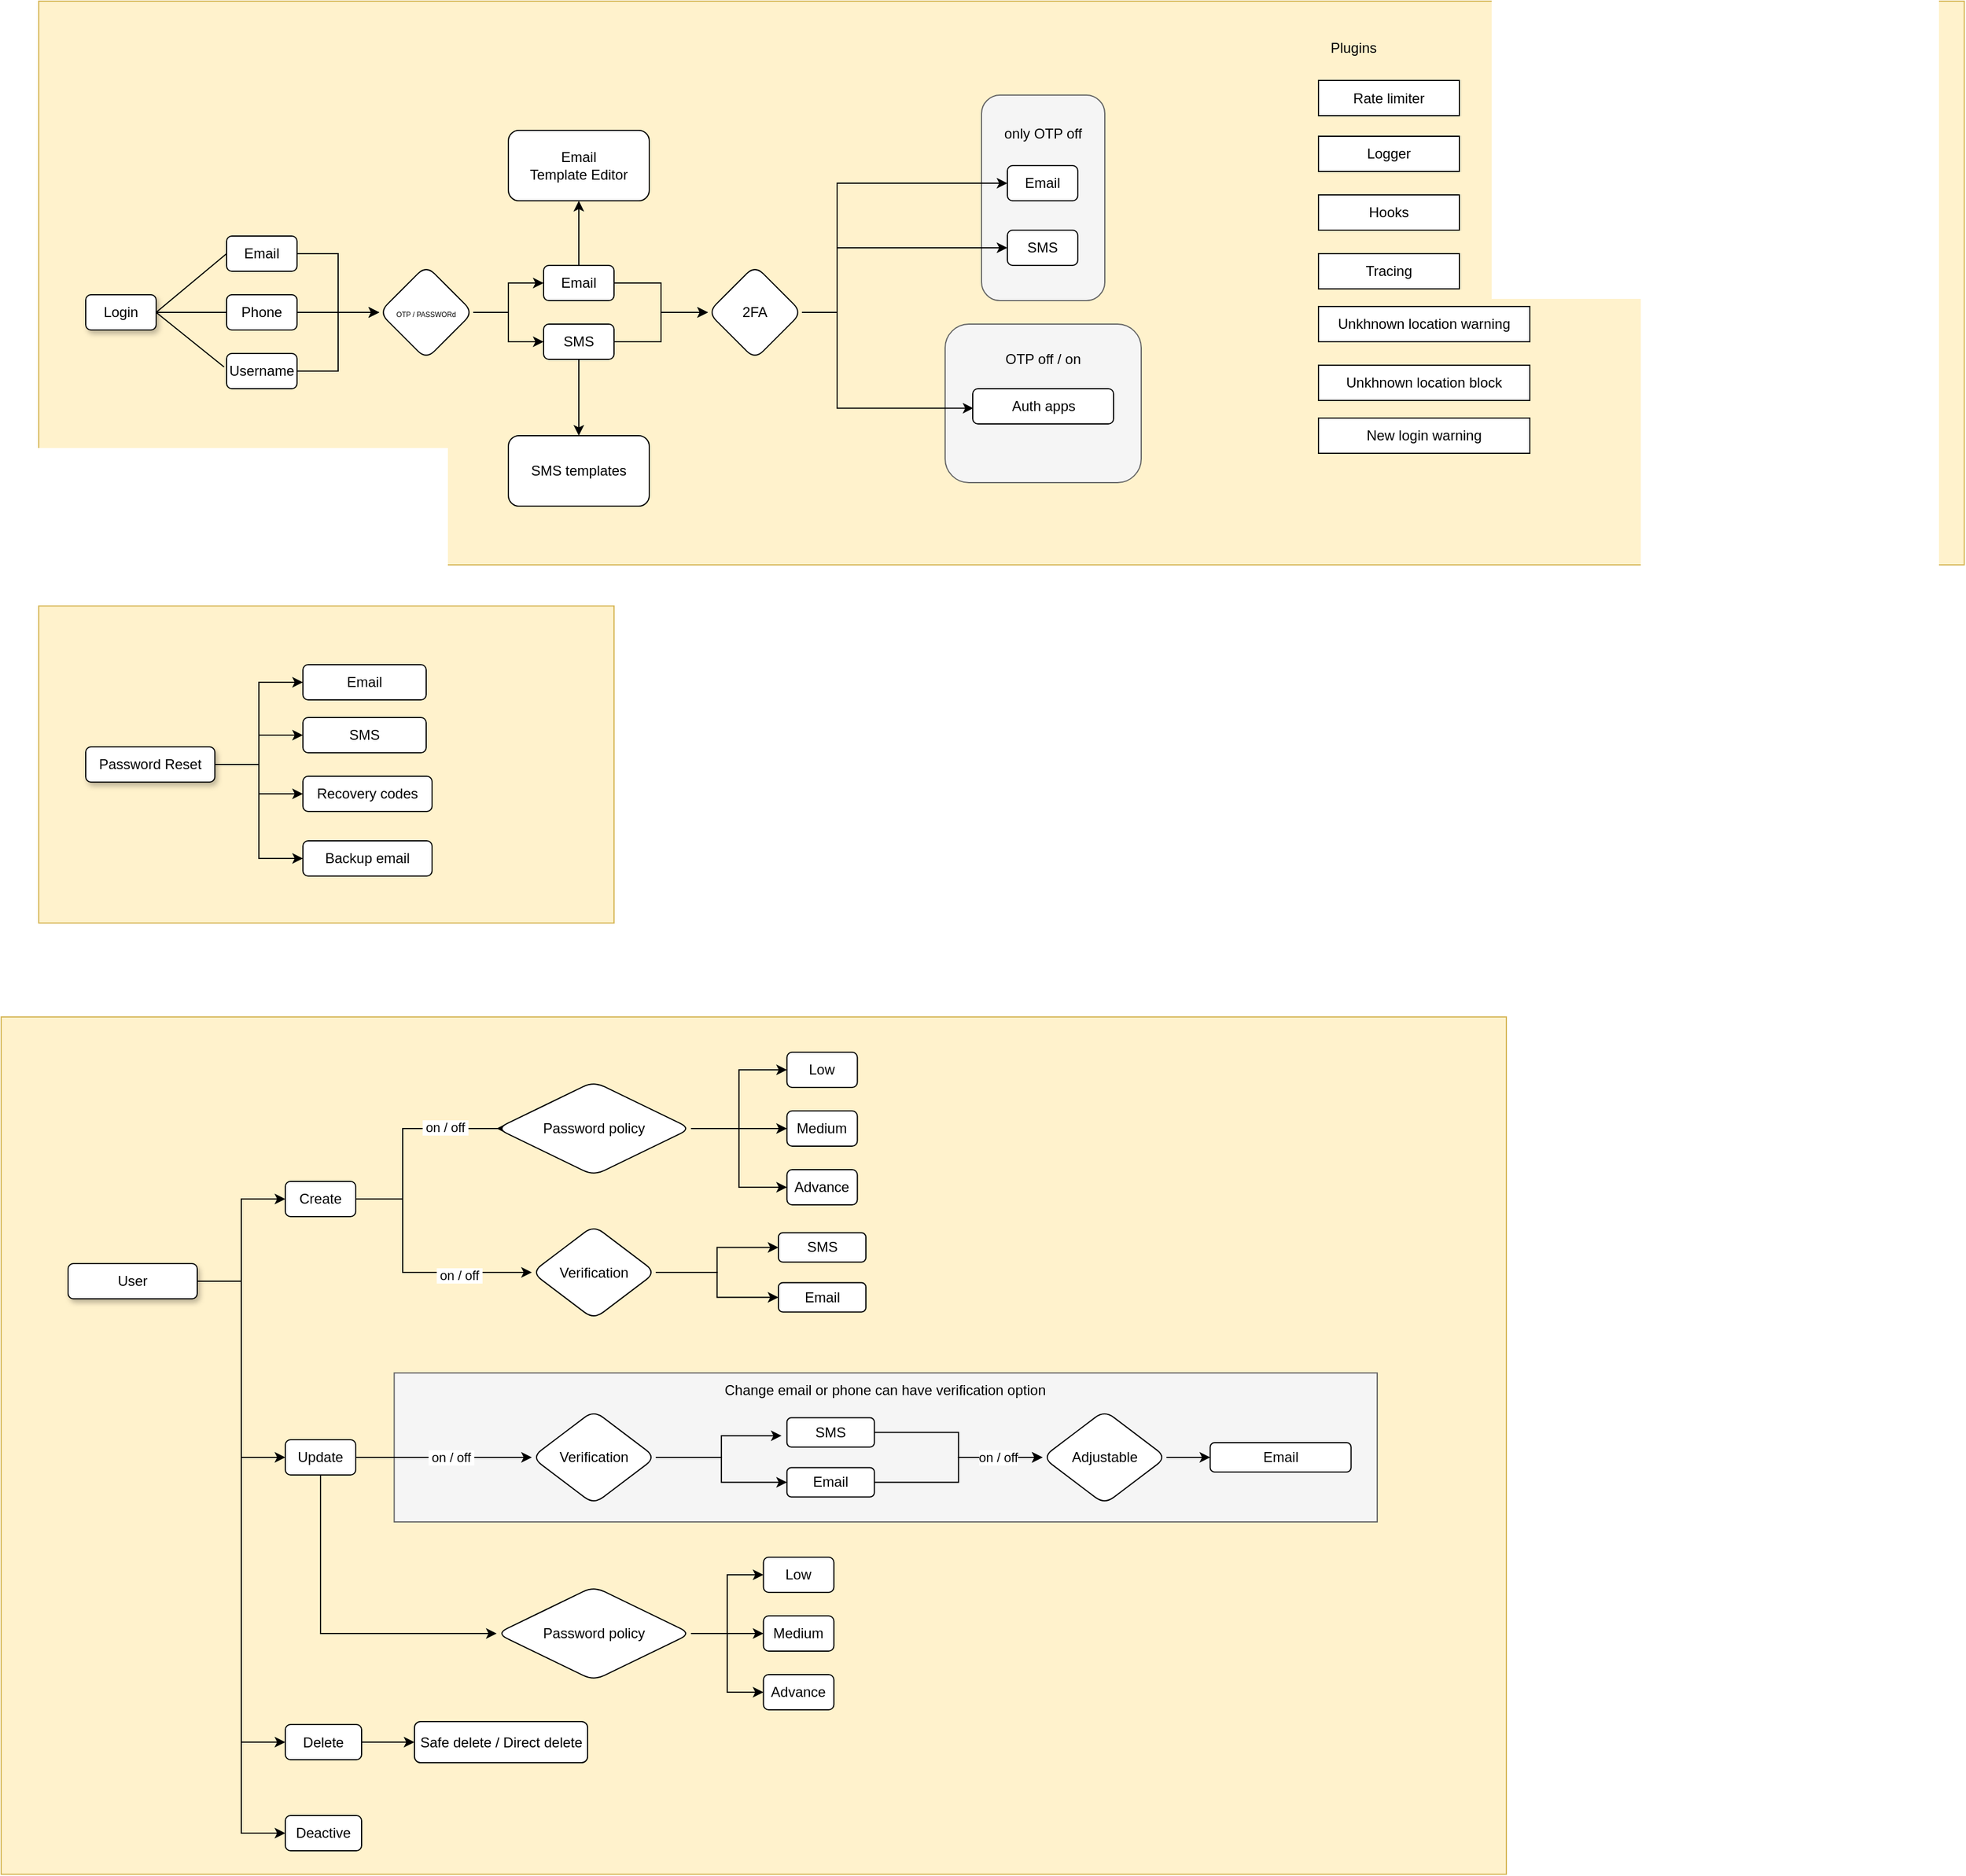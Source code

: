 <mxfile version="17.4.6" type="device"><diagram id="FmZugpsF4t_lLSA8wcWB" name="Page-1"><mxGraphModel dx="3281" dy="827" grid="1" gridSize="10" guides="1" tooltips="1" connect="1" arrows="1" fold="1" page="1" pageScale="1" pageWidth="850" pageHeight="1100" math="0" shadow="0"><root><mxCell id="0"/><mxCell id="1" parent="0"/><mxCell id="t__5ZznyqVzDXfyYK_Nt-24" value="t" style="rounded=0;whiteSpace=wrap;html=1;fillColor=#fff2cc;strokeColor=#d6b656;" parent="1" vertex="1"><mxGeometry x="-430" y="5" width="1640" height="480" as="geometry"/></mxCell><mxCell id="t__5ZznyqVzDXfyYK_Nt-25" value="Login" style="text;html=1;strokeColor=default;fillColor=default;align=center;verticalAlign=middle;whiteSpace=wrap;rounded=1;sketch=0;shadow=1;gradientColor=none;" parent="1" vertex="1"><mxGeometry x="-390" y="255" width="60" height="30" as="geometry"/></mxCell><mxCell id="t__5ZznyqVzDXfyYK_Nt-60" style="edgeStyle=orthogonalEdgeStyle;rounded=0;orthogonalLoop=1;jettySize=auto;html=1;entryX=0;entryY=0.5;entryDx=0;entryDy=0;fontSize=12;" parent="1" source="t__5ZznyqVzDXfyYK_Nt-26" target="t__5ZznyqVzDXfyYK_Nt-34" edge="1"><mxGeometry relative="1" as="geometry"/></mxCell><mxCell id="t__5ZznyqVzDXfyYK_Nt-26" value="Email" style="text;html=1;strokeColor=default;fillColor=default;align=center;verticalAlign=middle;whiteSpace=wrap;rounded=1;" parent="1" vertex="1"><mxGeometry x="-270" y="205" width="60" height="30" as="geometry"/></mxCell><mxCell id="t__5ZznyqVzDXfyYK_Nt-62" style="edgeStyle=orthogonalEdgeStyle;rounded=0;orthogonalLoop=1;jettySize=auto;html=1;fontSize=12;" parent="1" source="t__5ZznyqVzDXfyYK_Nt-27" edge="1"><mxGeometry relative="1" as="geometry"><mxPoint x="-140" y="270" as="targetPoint"/></mxGeometry></mxCell><mxCell id="t__5ZznyqVzDXfyYK_Nt-27" value="Phone" style="text;html=1;strokeColor=default;fillColor=default;align=center;verticalAlign=middle;whiteSpace=wrap;rounded=1;" parent="1" vertex="1"><mxGeometry x="-270" y="255" width="60" height="30" as="geometry"/></mxCell><mxCell id="t__5ZznyqVzDXfyYK_Nt-63" style="edgeStyle=orthogonalEdgeStyle;rounded=0;orthogonalLoop=1;jettySize=auto;html=1;fontSize=12;" parent="1" source="t__5ZznyqVzDXfyYK_Nt-28" target="t__5ZznyqVzDXfyYK_Nt-34" edge="1"><mxGeometry relative="1" as="geometry"/></mxCell><mxCell id="t__5ZznyqVzDXfyYK_Nt-28" value="Username" style="text;html=1;strokeColor=default;fillColor=default;align=center;verticalAlign=middle;whiteSpace=wrap;rounded=1;" parent="1" vertex="1"><mxGeometry x="-270" y="305" width="60" height="30" as="geometry"/></mxCell><mxCell id="t__5ZznyqVzDXfyYK_Nt-30" value="" style="endArrow=none;html=1;rounded=0;entryX=0;entryY=0.5;entryDx=0;entryDy=0;exitX=1;exitY=0.5;exitDx=0;exitDy=0;" parent="1" source="t__5ZznyqVzDXfyYK_Nt-25" target="t__5ZznyqVzDXfyYK_Nt-26" edge="1"><mxGeometry width="50" height="50" relative="1" as="geometry"><mxPoint x="-80" y="305" as="sourcePoint"/><mxPoint x="-30" y="255" as="targetPoint"/></mxGeometry></mxCell><mxCell id="t__5ZznyqVzDXfyYK_Nt-31" value="" style="endArrow=none;html=1;rounded=0;exitX=1;exitY=0.5;exitDx=0;exitDy=0;entryX=0;entryY=0.5;entryDx=0;entryDy=0;" parent="1" source="t__5ZznyqVzDXfyYK_Nt-25" target="t__5ZznyqVzDXfyYK_Nt-27" edge="1"><mxGeometry width="50" height="50" relative="1" as="geometry"><mxPoint x="-80" y="305" as="sourcePoint"/><mxPoint x="-30" y="255" as="targetPoint"/></mxGeometry></mxCell><mxCell id="t__5ZznyqVzDXfyYK_Nt-32" value="" style="endArrow=none;html=1;rounded=0;exitX=1;exitY=0.5;exitDx=0;exitDy=0;entryX=-0.036;entryY=0.382;entryDx=0;entryDy=0;entryPerimeter=0;" parent="1" source="t__5ZznyqVzDXfyYK_Nt-25" target="t__5ZznyqVzDXfyYK_Nt-28" edge="1"><mxGeometry width="50" height="50" relative="1" as="geometry"><mxPoint x="-80" y="305" as="sourcePoint"/><mxPoint x="-30" y="255" as="targetPoint"/></mxGeometry></mxCell><mxCell id="t__5ZznyqVzDXfyYK_Nt-57" style="edgeStyle=orthogonalEdgeStyle;rounded=0;orthogonalLoop=1;jettySize=auto;html=1;entryX=0;entryY=0.5;entryDx=0;entryDy=0;fontSize=12;" parent="1" source="t__5ZznyqVzDXfyYK_Nt-34" target="t__5ZznyqVzDXfyYK_Nt-45" edge="1"><mxGeometry relative="1" as="geometry"/></mxCell><mxCell id="t__5ZznyqVzDXfyYK_Nt-59" style="edgeStyle=orthogonalEdgeStyle;rounded=0;orthogonalLoop=1;jettySize=auto;html=1;entryX=0;entryY=0.5;entryDx=0;entryDy=0;fontSize=12;" parent="1" source="t__5ZznyqVzDXfyYK_Nt-34" target="t__5ZznyqVzDXfyYK_Nt-44" edge="1"><mxGeometry relative="1" as="geometry"/></mxCell><mxCell id="t__5ZznyqVzDXfyYK_Nt-34" value="&lt;font style=&quot;font-size: 6px&quot;&gt;OTP / PASSWORd&lt;/font&gt;" style="rhombus;whiteSpace=wrap;html=1;rounded=1;" parent="1" vertex="1"><mxGeometry x="-140" y="230" width="80" height="80" as="geometry"/></mxCell><mxCell id="t__5ZznyqVzDXfyYK_Nt-51" value="" style="edgeStyle=orthogonalEdgeStyle;rounded=0;orthogonalLoop=1;jettySize=auto;html=1;fontSize=12;" parent="1" source="t__5ZznyqVzDXfyYK_Nt-44" target="t__5ZznyqVzDXfyYK_Nt-50" edge="1"><mxGeometry relative="1" as="geometry"/></mxCell><mxCell id="t__5ZznyqVzDXfyYK_Nt-56" style="edgeStyle=orthogonalEdgeStyle;rounded=0;orthogonalLoop=1;jettySize=auto;html=1;entryX=0;entryY=0.5;entryDx=0;entryDy=0;fontSize=12;" parent="1" source="t__5ZznyqVzDXfyYK_Nt-44" target="t__5ZznyqVzDXfyYK_Nt-53" edge="1"><mxGeometry relative="1" as="geometry"/></mxCell><mxCell id="t__5ZznyqVzDXfyYK_Nt-44" value="SMS" style="text;html=1;strokeColor=default;fillColor=default;align=center;verticalAlign=middle;whiteSpace=wrap;rounded=1;fontSize=12;" parent="1" vertex="1"><mxGeometry y="280" width="60" height="30" as="geometry"/></mxCell><mxCell id="t__5ZznyqVzDXfyYK_Nt-49" style="edgeStyle=orthogonalEdgeStyle;rounded=0;orthogonalLoop=1;jettySize=auto;html=1;entryX=0.5;entryY=1;entryDx=0;entryDy=0;fontSize=12;" parent="1" source="t__5ZznyqVzDXfyYK_Nt-45" target="t__5ZznyqVzDXfyYK_Nt-47" edge="1"><mxGeometry relative="1" as="geometry"/></mxCell><mxCell id="t__5ZznyqVzDXfyYK_Nt-54" style="edgeStyle=orthogonalEdgeStyle;rounded=0;orthogonalLoop=1;jettySize=auto;html=1;fontSize=12;" parent="1" source="t__5ZznyqVzDXfyYK_Nt-45" target="t__5ZznyqVzDXfyYK_Nt-53" edge="1"><mxGeometry relative="1" as="geometry"/></mxCell><mxCell id="t__5ZznyqVzDXfyYK_Nt-45" value="Email" style="text;html=1;strokeColor=default;fillColor=default;align=center;verticalAlign=middle;whiteSpace=wrap;rounded=1;fontSize=12;" parent="1" vertex="1"><mxGeometry y="230" width="60" height="30" as="geometry"/></mxCell><mxCell id="t__5ZznyqVzDXfyYK_Nt-47" value="Email &lt;br&gt;Template Editor" style="whiteSpace=wrap;html=1;fontSize=12;rounded=1;glass=0;" parent="1" vertex="1"><mxGeometry x="-30" y="115" width="120" height="60" as="geometry"/></mxCell><mxCell id="t__5ZznyqVzDXfyYK_Nt-72" value="" style="rounded=1;whiteSpace=wrap;html=1;shadow=0;glass=0;sketch=0;fontSize=7;strokeColor=#666666;fillColor=#f5f5f5;fontColor=#333333;" parent="1" vertex="1"><mxGeometry x="342" y="280" width="167" height="135" as="geometry"/></mxCell><mxCell id="t__5ZznyqVzDXfyYK_Nt-50" value="SMS templates" style="whiteSpace=wrap;html=1;fontSize=12;rounded=1;" parent="1" vertex="1"><mxGeometry x="-30" y="375" width="120" height="60" as="geometry"/></mxCell><mxCell id="t__5ZznyqVzDXfyYK_Nt-70" value="" style="rounded=1;whiteSpace=wrap;html=1;shadow=0;glass=0;sketch=0;fontSize=7;strokeColor=#666666;fillColor=#f5f5f5;fontColor=#333333;" parent="1" vertex="1"><mxGeometry x="373" y="85" width="105" height="175" as="geometry"/></mxCell><mxCell id="t__5ZznyqVzDXfyYK_Nt-68" style="edgeStyle=orthogonalEdgeStyle;rounded=0;orthogonalLoop=1;jettySize=auto;html=1;fontSize=7;" parent="1" source="t__5ZznyqVzDXfyYK_Nt-53" target="t__5ZznyqVzDXfyYK_Nt-64" edge="1"><mxGeometry relative="1" as="geometry"><Array as="points"><mxPoint x="250" y="270"/><mxPoint x="250" y="215"/></Array></mxGeometry></mxCell><mxCell id="t__5ZznyqVzDXfyYK_Nt-69" style="edgeStyle=orthogonalEdgeStyle;rounded=0;orthogonalLoop=1;jettySize=auto;html=1;entryX=0;entryY=0.5;entryDx=0;entryDy=0;fontSize=7;" parent="1" source="t__5ZznyqVzDXfyYK_Nt-53" target="t__5ZznyqVzDXfyYK_Nt-65" edge="1"><mxGeometry relative="1" as="geometry"><Array as="points"><mxPoint x="250" y="270"/><mxPoint x="250" y="160"/></Array></mxGeometry></mxCell><mxCell id="t__5ZznyqVzDXfyYK_Nt-74" style="edgeStyle=orthogonalEdgeStyle;rounded=0;orthogonalLoop=1;jettySize=auto;html=1;entryX=0.005;entryY=0.553;entryDx=0;entryDy=0;entryPerimeter=0;fontSize=12;" parent="1" source="t__5ZznyqVzDXfyYK_Nt-53" target="t__5ZznyqVzDXfyYK_Nt-66" edge="1"><mxGeometry relative="1" as="geometry"><Array as="points"><mxPoint x="250" y="270"/><mxPoint x="250" y="352"/></Array></mxGeometry></mxCell><mxCell id="t__5ZznyqVzDXfyYK_Nt-53" value="&lt;font style=&quot;font-size: 12px&quot;&gt;2FA&lt;/font&gt;" style="rhombus;whiteSpace=wrap;html=1;rounded=1;" parent="1" vertex="1"><mxGeometry x="140" y="230" width="80" height="80" as="geometry"/></mxCell><mxCell id="t__5ZznyqVzDXfyYK_Nt-64" value="SMS" style="text;html=1;strokeColor=default;fillColor=default;align=center;verticalAlign=middle;whiteSpace=wrap;rounded=1;fontSize=12;" parent="1" vertex="1"><mxGeometry x="395" y="200" width="60" height="30" as="geometry"/></mxCell><mxCell id="t__5ZznyqVzDXfyYK_Nt-65" value="Email" style="text;html=1;strokeColor=default;fillColor=default;align=center;verticalAlign=middle;whiteSpace=wrap;rounded=1;fontSize=12;" parent="1" vertex="1"><mxGeometry x="395" y="145" width="60" height="30" as="geometry"/></mxCell><mxCell id="t__5ZznyqVzDXfyYK_Nt-66" value="&lt;font style=&quot;font-size: 12px&quot;&gt;Auth apps&lt;/font&gt;" style="text;html=1;strokeColor=default;fillColor=default;align=center;verticalAlign=middle;whiteSpace=wrap;rounded=1;fontSize=12;" parent="1" vertex="1"><mxGeometry x="365.5" y="335" width="120" height="30" as="geometry"/></mxCell><mxCell id="t__5ZznyqVzDXfyYK_Nt-71" value="only OTP off" style="text;html=1;strokeColor=none;fillColor=none;align=center;verticalAlign=middle;whiteSpace=wrap;rounded=0;shadow=0;glass=0;sketch=0;fontSize=12;" parent="1" vertex="1"><mxGeometry x="388.25" y="102.5" width="74.5" height="30" as="geometry"/></mxCell><mxCell id="t__5ZznyqVzDXfyYK_Nt-73" value="OTP off / on" style="text;html=1;strokeColor=none;fillColor=none;align=center;verticalAlign=middle;whiteSpace=wrap;rounded=0;shadow=0;glass=0;sketch=0;fontSize=12;" parent="1" vertex="1"><mxGeometry x="379.13" y="295" width="92.75" height="30" as="geometry"/></mxCell><mxCell id="t__5ZznyqVzDXfyYK_Nt-77" value="" style="rounded=0;whiteSpace=wrap;html=1;fillColor=#fff2cc;strokeColor=#d6b656;movable=1;" parent="1" vertex="1"><mxGeometry x="-430" y="520" width="490" height="270" as="geometry"/></mxCell><mxCell id="t__5ZznyqVzDXfyYK_Nt-111" style="edgeStyle=orthogonalEdgeStyle;rounded=0;orthogonalLoop=1;jettySize=auto;html=1;entryX=0;entryY=0.5;entryDx=0;entryDy=0;fontSize=12;" parent="1" source="t__5ZznyqVzDXfyYK_Nt-78" target="t__5ZznyqVzDXfyYK_Nt-110" edge="1"><mxGeometry relative="1" as="geometry"/></mxCell><mxCell id="t__5ZznyqVzDXfyYK_Nt-113" style="edgeStyle=orthogonalEdgeStyle;rounded=0;orthogonalLoop=1;jettySize=auto;html=1;entryX=0;entryY=0.5;entryDx=0;entryDy=0;fontSize=12;" parent="1" source="t__5ZznyqVzDXfyYK_Nt-78" target="t__5ZznyqVzDXfyYK_Nt-84" edge="1"><mxGeometry relative="1" as="geometry"/></mxCell><mxCell id="t__5ZznyqVzDXfyYK_Nt-114" style="edgeStyle=orthogonalEdgeStyle;rounded=0;orthogonalLoop=1;jettySize=auto;html=1;fontSize=12;" parent="1" source="t__5ZznyqVzDXfyYK_Nt-78" target="t__5ZznyqVzDXfyYK_Nt-82" edge="1"><mxGeometry relative="1" as="geometry"/></mxCell><mxCell id="t__5ZznyqVzDXfyYK_Nt-115" style="edgeStyle=orthogonalEdgeStyle;rounded=0;orthogonalLoop=1;jettySize=auto;html=1;entryX=0;entryY=0.5;entryDx=0;entryDy=0;fontSize=12;" parent="1" source="t__5ZznyqVzDXfyYK_Nt-78" target="t__5ZznyqVzDXfyYK_Nt-80" edge="1"><mxGeometry relative="1" as="geometry"/></mxCell><mxCell id="t__5ZznyqVzDXfyYK_Nt-78" value="Password Reset" style="text;html=1;strokeColor=default;fillColor=default;align=center;verticalAlign=middle;whiteSpace=wrap;rounded=1;sketch=0;shadow=1;gradientColor=none;" parent="1" vertex="1"><mxGeometry x="-390" y="640" width="110" height="30" as="geometry"/></mxCell><mxCell id="t__5ZznyqVzDXfyYK_Nt-80" value="Email" style="text;html=1;strokeColor=default;fillColor=default;align=center;verticalAlign=middle;whiteSpace=wrap;rounded=1;" parent="1" vertex="1"><mxGeometry x="-205" y="570" width="105" height="30" as="geometry"/></mxCell><mxCell id="t__5ZznyqVzDXfyYK_Nt-82" value="SMS" style="text;html=1;strokeColor=default;fillColor=default;align=center;verticalAlign=middle;whiteSpace=wrap;rounded=1;" parent="1" vertex="1"><mxGeometry x="-205" y="615" width="105" height="30" as="geometry"/></mxCell><mxCell id="t__5ZznyqVzDXfyYK_Nt-84" value="Recovery codes" style="text;html=1;strokeColor=default;fillColor=default;align=center;verticalAlign=middle;whiteSpace=wrap;rounded=1;" parent="1" vertex="1"><mxGeometry x="-205" y="665" width="110" height="30" as="geometry"/></mxCell><mxCell id="t__5ZznyqVzDXfyYK_Nt-110" value="Backup email" style="text;html=1;strokeColor=default;fillColor=default;align=center;verticalAlign=middle;whiteSpace=wrap;rounded=1;" parent="1" vertex="1"><mxGeometry x="-205" y="720" width="110" height="30" as="geometry"/></mxCell><mxCell id="t__5ZznyqVzDXfyYK_Nt-117" value="Plugins" style="text;html=1;strokeColor=none;fillColor=none;align=center;verticalAlign=middle;whiteSpace=wrap;rounded=0;shadow=0;glass=0;sketch=0;fontSize=12;" parent="1" vertex="1"><mxGeometry x="660" y="30" width="60" height="30" as="geometry"/></mxCell><mxCell id="t__5ZznyqVzDXfyYK_Nt-118" value="Rate limiter" style="rounded=0;whiteSpace=wrap;html=1;shadow=0;glass=0;sketch=0;fontSize=12;strokeColor=default;fillColor=default;gradientColor=none;" parent="1" vertex="1"><mxGeometry x="660" y="72.5" width="120" height="30" as="geometry"/></mxCell><mxCell id="t__5ZznyqVzDXfyYK_Nt-119" value="Logger" style="rounded=0;whiteSpace=wrap;html=1;shadow=0;glass=0;sketch=0;fontSize=12;strokeColor=default;fillColor=default;gradientColor=none;" parent="1" vertex="1"><mxGeometry x="660" y="120" width="120" height="30" as="geometry"/></mxCell><mxCell id="t__5ZznyqVzDXfyYK_Nt-120" value="Hooks" style="rounded=0;whiteSpace=wrap;html=1;shadow=0;glass=0;sketch=0;fontSize=12;strokeColor=default;fillColor=default;gradientColor=none;" parent="1" vertex="1"><mxGeometry x="660" y="170" width="120" height="30" as="geometry"/></mxCell><mxCell id="t__5ZznyqVzDXfyYK_Nt-121" value="Tracing" style="rounded=0;whiteSpace=wrap;html=1;shadow=0;glass=0;sketch=0;fontSize=12;strokeColor=default;fillColor=default;gradientColor=none;" parent="1" vertex="1"><mxGeometry x="660" y="220" width="120" height="30" as="geometry"/></mxCell><mxCell id="t__5ZznyqVzDXfyYK_Nt-123" value="Unkhnown location warning" style="rounded=0;whiteSpace=wrap;html=1;shadow=0;glass=0;sketch=0;fontSize=12;strokeColor=default;fillColor=default;gradientColor=none;" parent="1" vertex="1"><mxGeometry x="660" y="265" width="180" height="30" as="geometry"/></mxCell><mxCell id="t__5ZznyqVzDXfyYK_Nt-124" value="Unkhnown location block" style="rounded=0;whiteSpace=wrap;html=1;shadow=0;glass=0;sketch=0;fontSize=12;strokeColor=default;fillColor=default;gradientColor=none;" parent="1" vertex="1"><mxGeometry x="660" y="315" width="180" height="30" as="geometry"/></mxCell><mxCell id="t__5ZznyqVzDXfyYK_Nt-126" value="New login warning" style="rounded=0;whiteSpace=wrap;html=1;shadow=0;glass=0;sketch=0;fontSize=12;strokeColor=default;fillColor=default;gradientColor=none;" parent="1" vertex="1"><mxGeometry x="660" y="360" width="180" height="30" as="geometry"/></mxCell><mxCell id="fLLnyYWbHZ8yeVYQDLlI-12" value="" style="rounded=0;whiteSpace=wrap;html=1;fillColor=#fff2cc;strokeColor=#d6b656;movable=1;" vertex="1" parent="1"><mxGeometry x="-462" y="870" width="1282" height="730" as="geometry"/></mxCell><mxCell id="fLLnyYWbHZ8yeVYQDLlI-13" style="edgeStyle=orthogonalEdgeStyle;rounded=0;orthogonalLoop=1;jettySize=auto;html=1;entryX=0;entryY=0.5;entryDx=0;entryDy=0;fontSize=12;" edge="1" parent="1" source="fLLnyYWbHZ8yeVYQDLlI-17" target="fLLnyYWbHZ8yeVYQDLlI-21"><mxGeometry relative="1" as="geometry"/></mxCell><mxCell id="fLLnyYWbHZ8yeVYQDLlI-14" style="edgeStyle=orthogonalEdgeStyle;rounded=0;orthogonalLoop=1;jettySize=auto;html=1;entryX=0;entryY=0.5;entryDx=0;entryDy=0;fontSize=12;" edge="1" parent="1" source="fLLnyYWbHZ8yeVYQDLlI-17" target="fLLnyYWbHZ8yeVYQDLlI-20"><mxGeometry relative="1" as="geometry"/></mxCell><mxCell id="fLLnyYWbHZ8yeVYQDLlI-16" style="edgeStyle=orthogonalEdgeStyle;rounded=0;orthogonalLoop=1;jettySize=auto;html=1;entryX=0;entryY=0.5;entryDx=0;entryDy=0;fontSize=12;" edge="1" parent="1" source="fLLnyYWbHZ8yeVYQDLlI-17" target="fLLnyYWbHZ8yeVYQDLlI-18"><mxGeometry relative="1" as="geometry"/></mxCell><mxCell id="fLLnyYWbHZ8yeVYQDLlI-59" style="edgeStyle=orthogonalEdgeStyle;rounded=0;orthogonalLoop=1;jettySize=auto;html=1;entryX=0;entryY=0.5;entryDx=0;entryDy=0;" edge="1" parent="1" source="fLLnyYWbHZ8yeVYQDLlI-17" target="fLLnyYWbHZ8yeVYQDLlI-19"><mxGeometry relative="1" as="geometry"/></mxCell><mxCell id="fLLnyYWbHZ8yeVYQDLlI-17" value="User" style="text;html=1;strokeColor=default;fillColor=default;align=center;verticalAlign=middle;whiteSpace=wrap;rounded=1;sketch=0;shadow=1;gradientColor=none;" vertex="1" parent="1"><mxGeometry x="-405" y="1080" width="110" height="30" as="geometry"/></mxCell><mxCell id="fLLnyYWbHZ8yeVYQDLlI-25" value="" style="edgeStyle=orthogonalEdgeStyle;rounded=0;orthogonalLoop=1;jettySize=auto;html=1;entryX=0;entryY=0.5;entryDx=0;entryDy=0;" edge="1" parent="1" source="fLLnyYWbHZ8yeVYQDLlI-18" target="fLLnyYWbHZ8yeVYQDLlI-39"><mxGeometry relative="1" as="geometry"><mxPoint x="-75" y="965" as="targetPoint"/><Array as="points"><mxPoint x="-120" y="1025"/><mxPoint x="-120" y="965"/><mxPoint x="46" y="965"/></Array></mxGeometry></mxCell><mxCell id="fLLnyYWbHZ8yeVYQDLlI-57" value="&amp;nbsp;on / off&amp;nbsp;" style="edgeLabel;html=1;align=center;verticalAlign=middle;resizable=0;points=[];" vertex="1" connectable="0" parent="fLLnyYWbHZ8yeVYQDLlI-25"><mxGeometry x="-0.23" y="1" relative="1" as="geometry"><mxPoint as="offset"/></mxGeometry></mxCell><mxCell id="fLLnyYWbHZ8yeVYQDLlI-54" style="edgeStyle=orthogonalEdgeStyle;rounded=0;orthogonalLoop=1;jettySize=auto;html=1;entryX=0;entryY=0.5;entryDx=0;entryDy=0;" edge="1" parent="1" source="fLLnyYWbHZ8yeVYQDLlI-18" target="fLLnyYWbHZ8yeVYQDLlI-42"><mxGeometry relative="1" as="geometry"><Array as="points"><mxPoint x="-120" y="1025"/><mxPoint x="-120" y="1088"/></Array></mxGeometry></mxCell><mxCell id="fLLnyYWbHZ8yeVYQDLlI-58" value="&amp;nbsp;on / off&amp;nbsp;" style="edgeLabel;html=1;align=center;verticalAlign=middle;resizable=0;points=[];" vertex="1" connectable="0" parent="fLLnyYWbHZ8yeVYQDLlI-54"><mxGeometry x="0.416" y="-2" relative="1" as="geometry"><mxPoint as="offset"/></mxGeometry></mxCell><mxCell id="fLLnyYWbHZ8yeVYQDLlI-78" value="" style="rounded=0;whiteSpace=wrap;html=1;fillColor=#f5f5f5;fontColor=#333333;strokeColor=#666666;" vertex="1" parent="1"><mxGeometry x="-127.25" y="1173.13" width="837.25" height="126.87" as="geometry"/></mxCell><mxCell id="fLLnyYWbHZ8yeVYQDLlI-18" value="Create" style="text;html=1;strokeColor=default;fillColor=default;align=center;verticalAlign=middle;whiteSpace=wrap;rounded=1;flipH=0;" vertex="1" parent="1"><mxGeometry x="-220" y="1010" width="60" height="30" as="geometry"/></mxCell><mxCell id="fLLnyYWbHZ8yeVYQDLlI-65" style="edgeStyle=orthogonalEdgeStyle;rounded=0;orthogonalLoop=1;jettySize=auto;html=1;entryX=0;entryY=0.5;entryDx=0;entryDy=0;" edge="1" parent="1" source="fLLnyYWbHZ8yeVYQDLlI-19" target="fLLnyYWbHZ8yeVYQDLlI-64"><mxGeometry relative="1" as="geometry"/></mxCell><mxCell id="fLLnyYWbHZ8yeVYQDLlI-66" value="&amp;nbsp;on / off&amp;nbsp;" style="edgeLabel;html=1;align=center;verticalAlign=middle;resizable=0;points=[];spacingTop=0;spacingRight=0;spacing=2;" vertex="1" connectable="0" parent="fLLnyYWbHZ8yeVYQDLlI-65"><mxGeometry x="-0.166" y="-1" relative="1" as="geometry"><mxPoint x="18" y="-1" as="offset"/></mxGeometry></mxCell><mxCell id="fLLnyYWbHZ8yeVYQDLlI-91" style="edgeStyle=orthogonalEdgeStyle;rounded=0;orthogonalLoop=1;jettySize=auto;html=1;entryX=0;entryY=0.5;entryDx=0;entryDy=0;" edge="1" parent="1" source="fLLnyYWbHZ8yeVYQDLlI-19" target="fLLnyYWbHZ8yeVYQDLlI-90"><mxGeometry relative="1" as="geometry"><Array as="points"><mxPoint x="-190" y="1395"/></Array></mxGeometry></mxCell><mxCell id="fLLnyYWbHZ8yeVYQDLlI-19" value="Update" style="text;html=1;strokeColor=default;fillColor=default;align=center;verticalAlign=middle;whiteSpace=wrap;rounded=1;flipH=0;" vertex="1" parent="1"><mxGeometry x="-220" y="1230" width="60" height="30" as="geometry"/></mxCell><mxCell id="fLLnyYWbHZ8yeVYQDLlI-23" value="" style="edgeStyle=orthogonalEdgeStyle;rounded=0;orthogonalLoop=1;jettySize=auto;html=1;" edge="1" parent="1" source="fLLnyYWbHZ8yeVYQDLlI-20" target="fLLnyYWbHZ8yeVYQDLlI-22"><mxGeometry relative="1" as="geometry"/></mxCell><mxCell id="fLLnyYWbHZ8yeVYQDLlI-20" value="Delete" style="text;html=1;strokeColor=default;fillColor=default;align=center;verticalAlign=middle;whiteSpace=wrap;rounded=1;flipH=0;" vertex="1" parent="1"><mxGeometry x="-220" y="1472.5" width="65" height="30" as="geometry"/></mxCell><mxCell id="fLLnyYWbHZ8yeVYQDLlI-21" value="Deactive" style="text;html=1;strokeColor=default;fillColor=default;align=center;verticalAlign=middle;whiteSpace=wrap;rounded=1;flipH=0;" vertex="1" parent="1"><mxGeometry x="-220" y="1550" width="65" height="30" as="geometry"/></mxCell><mxCell id="fLLnyYWbHZ8yeVYQDLlI-22" value="Safe delete / Direct delete" style="whiteSpace=wrap;html=1;gradientColor=none;rounded=1;" vertex="1" parent="1"><mxGeometry x="-110" y="1470" width="147.5" height="35" as="geometry"/></mxCell><mxCell id="fLLnyYWbHZ8yeVYQDLlI-34" value="SMS" style="whiteSpace=wrap;html=1;gradientColor=none;rounded=1;" vertex="1" parent="1"><mxGeometry x="200" y="1053.75" width="74.5" height="25" as="geometry"/></mxCell><mxCell id="fLLnyYWbHZ8yeVYQDLlI-50" style="edgeStyle=orthogonalEdgeStyle;rounded=0;orthogonalLoop=1;jettySize=auto;html=1;entryX=0;entryY=0.5;entryDx=0;entryDy=0;" edge="1" parent="1" source="fLLnyYWbHZ8yeVYQDLlI-39" target="fLLnyYWbHZ8yeVYQDLlI-46"><mxGeometry relative="1" as="geometry"/></mxCell><mxCell id="fLLnyYWbHZ8yeVYQDLlI-51" style="edgeStyle=orthogonalEdgeStyle;rounded=0;orthogonalLoop=1;jettySize=auto;html=1;" edge="1" parent="1" source="fLLnyYWbHZ8yeVYQDLlI-39" target="fLLnyYWbHZ8yeVYQDLlI-48"><mxGeometry relative="1" as="geometry"/></mxCell><mxCell id="fLLnyYWbHZ8yeVYQDLlI-52" style="edgeStyle=orthogonalEdgeStyle;rounded=0;orthogonalLoop=1;jettySize=auto;html=1;entryX=0;entryY=0.5;entryDx=0;entryDy=0;" edge="1" parent="1" source="fLLnyYWbHZ8yeVYQDLlI-39" target="fLLnyYWbHZ8yeVYQDLlI-49"><mxGeometry relative="1" as="geometry"/></mxCell><mxCell id="fLLnyYWbHZ8yeVYQDLlI-39" value="Password policy" style="rhombus;whiteSpace=wrap;html=1;rounded=1;" vertex="1" parent="1"><mxGeometry x="-40" y="925" width="165.5" height="80" as="geometry"/></mxCell><mxCell id="fLLnyYWbHZ8yeVYQDLlI-44" style="edgeStyle=orthogonalEdgeStyle;rounded=0;orthogonalLoop=1;jettySize=auto;html=1;entryX=0;entryY=0.5;entryDx=0;entryDy=0;" edge="1" parent="1" source="fLLnyYWbHZ8yeVYQDLlI-42" target="fLLnyYWbHZ8yeVYQDLlI-34"><mxGeometry relative="1" as="geometry"/></mxCell><mxCell id="fLLnyYWbHZ8yeVYQDLlI-56" style="edgeStyle=orthogonalEdgeStyle;rounded=0;orthogonalLoop=1;jettySize=auto;html=1;entryX=0;entryY=0.5;entryDx=0;entryDy=0;" edge="1" parent="1" source="fLLnyYWbHZ8yeVYQDLlI-42" target="fLLnyYWbHZ8yeVYQDLlI-55"><mxGeometry relative="1" as="geometry"/></mxCell><mxCell id="fLLnyYWbHZ8yeVYQDLlI-42" value="Verification" style="rhombus;whiteSpace=wrap;html=1;rounded=1;" vertex="1" parent="1"><mxGeometry x="-10" y="1047.5" width="105.5" height="80" as="geometry"/></mxCell><mxCell id="fLLnyYWbHZ8yeVYQDLlI-46" value="Low" style="text;html=1;strokeColor=default;fillColor=default;align=center;verticalAlign=middle;whiteSpace=wrap;rounded=1;flipH=0;" vertex="1" parent="1"><mxGeometry x="207.25" y="900" width="60" height="30" as="geometry"/></mxCell><mxCell id="fLLnyYWbHZ8yeVYQDLlI-48" value="Medium" style="text;html=1;strokeColor=default;fillColor=default;align=center;verticalAlign=middle;whiteSpace=wrap;rounded=1;flipH=0;" vertex="1" parent="1"><mxGeometry x="207.25" y="950" width="60" height="30" as="geometry"/></mxCell><mxCell id="fLLnyYWbHZ8yeVYQDLlI-49" value="Advance" style="text;html=1;strokeColor=default;fillColor=default;align=center;verticalAlign=middle;whiteSpace=wrap;rounded=1;flipH=0;" vertex="1" parent="1"><mxGeometry x="207.25" y="1000" width="60" height="30" as="geometry"/></mxCell><mxCell id="fLLnyYWbHZ8yeVYQDLlI-55" value="Email" style="whiteSpace=wrap;html=1;gradientColor=none;rounded=1;" vertex="1" parent="1"><mxGeometry x="200" y="1096.25" width="74.5" height="25" as="geometry"/></mxCell><mxCell id="fLLnyYWbHZ8yeVYQDLlI-70" style="edgeStyle=orthogonalEdgeStyle;rounded=0;orthogonalLoop=1;jettySize=auto;html=1;entryX=-0.061;entryY=0.613;entryDx=0;entryDy=0;entryPerimeter=0;" edge="1" parent="1" source="fLLnyYWbHZ8yeVYQDLlI-64" target="fLLnyYWbHZ8yeVYQDLlI-69"><mxGeometry relative="1" as="geometry"/></mxCell><mxCell id="fLLnyYWbHZ8yeVYQDLlI-71" style="edgeStyle=orthogonalEdgeStyle;rounded=0;orthogonalLoop=1;jettySize=auto;html=1;entryX=0;entryY=0.5;entryDx=0;entryDy=0;" edge="1" parent="1" source="fLLnyYWbHZ8yeVYQDLlI-64" target="fLLnyYWbHZ8yeVYQDLlI-68"><mxGeometry relative="1" as="geometry"/></mxCell><mxCell id="fLLnyYWbHZ8yeVYQDLlI-64" value="Verification&lt;br&gt;" style="rhombus;whiteSpace=wrap;html=1;rounded=1;" vertex="1" parent="1"><mxGeometry x="-10" y="1205" width="105.5" height="80" as="geometry"/></mxCell><mxCell id="fLLnyYWbHZ8yeVYQDLlI-76" style="edgeStyle=orthogonalEdgeStyle;rounded=0;orthogonalLoop=1;jettySize=auto;html=1;entryX=0;entryY=0.5;entryDx=0;entryDy=0;" edge="1" parent="1" source="fLLnyYWbHZ8yeVYQDLlI-68" target="fLLnyYWbHZ8yeVYQDLlI-72"><mxGeometry relative="1" as="geometry"/></mxCell><mxCell id="fLLnyYWbHZ8yeVYQDLlI-68" value="Email" style="whiteSpace=wrap;html=1;gradientColor=none;rounded=1;" vertex="1" parent="1"><mxGeometry x="207.25" y="1253.75" width="74.5" height="25" as="geometry"/></mxCell><mxCell id="fLLnyYWbHZ8yeVYQDLlI-75" style="edgeStyle=orthogonalEdgeStyle;rounded=0;orthogonalLoop=1;jettySize=auto;html=1;entryX=0;entryY=0.5;entryDx=0;entryDy=0;" edge="1" parent="1" source="fLLnyYWbHZ8yeVYQDLlI-69" target="fLLnyYWbHZ8yeVYQDLlI-72"><mxGeometry relative="1" as="geometry"/></mxCell><mxCell id="fLLnyYWbHZ8yeVYQDLlI-85" value="on / off" style="edgeLabel;html=1;align=center;verticalAlign=middle;resizable=0;points=[];" vertex="1" connectable="0" parent="fLLnyYWbHZ8yeVYQDLlI-75"><mxGeometry x="0.537" relative="1" as="geometry"><mxPoint as="offset"/></mxGeometry></mxCell><mxCell id="fLLnyYWbHZ8yeVYQDLlI-69" value="SMS" style="whiteSpace=wrap;html=1;gradientColor=none;rounded=1;" vertex="1" parent="1"><mxGeometry x="207.25" y="1211.25" width="74.5" height="25" as="geometry"/></mxCell><mxCell id="fLLnyYWbHZ8yeVYQDLlI-84" value="" style="edgeStyle=orthogonalEdgeStyle;rounded=0;orthogonalLoop=1;jettySize=auto;html=1;" edge="1" parent="1" source="fLLnyYWbHZ8yeVYQDLlI-72" target="fLLnyYWbHZ8yeVYQDLlI-83"><mxGeometry relative="1" as="geometry"/></mxCell><mxCell id="fLLnyYWbHZ8yeVYQDLlI-72" value="Adjustable" style="rhombus;whiteSpace=wrap;html=1;rounded=1;" vertex="1" parent="1"><mxGeometry x="425" y="1205" width="105.5" height="80" as="geometry"/></mxCell><mxCell id="fLLnyYWbHZ8yeVYQDLlI-81" value="Change email or phone can have verification option" style="text;html=1;strokeColor=none;fillColor=none;align=center;verticalAlign=middle;whiteSpace=wrap;rounded=0;" vertex="1" parent="1"><mxGeometry x="136.37" y="1173.13" width="310" height="30" as="geometry"/></mxCell><mxCell id="fLLnyYWbHZ8yeVYQDLlI-83" value="Email" style="whiteSpace=wrap;html=1;rounded=1;" vertex="1" parent="1"><mxGeometry x="567.75" y="1232.5" width="120" height="25" as="geometry"/></mxCell><mxCell id="fLLnyYWbHZ8yeVYQDLlI-87" value="Low" style="text;html=1;strokeColor=default;fillColor=default;align=center;verticalAlign=middle;whiteSpace=wrap;rounded=1;flipH=0;" vertex="1" parent="1"><mxGeometry x="187.25" y="1330" width="60" height="30" as="geometry"/></mxCell><mxCell id="fLLnyYWbHZ8yeVYQDLlI-88" value="Medium" style="text;html=1;strokeColor=default;fillColor=default;align=center;verticalAlign=middle;whiteSpace=wrap;rounded=1;flipH=0;" vertex="1" parent="1"><mxGeometry x="187.25" y="1380" width="60" height="30" as="geometry"/></mxCell><mxCell id="fLLnyYWbHZ8yeVYQDLlI-89" value="Advance" style="text;html=1;strokeColor=default;fillColor=default;align=center;verticalAlign=middle;whiteSpace=wrap;rounded=1;flipH=0;" vertex="1" parent="1"><mxGeometry x="187.25" y="1430" width="60" height="30" as="geometry"/></mxCell><mxCell id="fLLnyYWbHZ8yeVYQDLlI-92" style="edgeStyle=orthogonalEdgeStyle;rounded=0;orthogonalLoop=1;jettySize=auto;html=1;entryX=0;entryY=0.5;entryDx=0;entryDy=0;" edge="1" parent="1" source="fLLnyYWbHZ8yeVYQDLlI-90" target="fLLnyYWbHZ8yeVYQDLlI-87"><mxGeometry relative="1" as="geometry"/></mxCell><mxCell id="fLLnyYWbHZ8yeVYQDLlI-93" style="edgeStyle=orthogonalEdgeStyle;rounded=0;orthogonalLoop=1;jettySize=auto;html=1;entryX=0;entryY=0.5;entryDx=0;entryDy=0;" edge="1" parent="1" source="fLLnyYWbHZ8yeVYQDLlI-90" target="fLLnyYWbHZ8yeVYQDLlI-88"><mxGeometry relative="1" as="geometry"/></mxCell><mxCell id="fLLnyYWbHZ8yeVYQDLlI-94" style="edgeStyle=orthogonalEdgeStyle;rounded=0;orthogonalLoop=1;jettySize=auto;html=1;entryX=0;entryY=0.5;entryDx=0;entryDy=0;" edge="1" parent="1" source="fLLnyYWbHZ8yeVYQDLlI-90" target="fLLnyYWbHZ8yeVYQDLlI-89"><mxGeometry relative="1" as="geometry"/></mxCell><mxCell id="fLLnyYWbHZ8yeVYQDLlI-90" value="Password policy" style="rhombus;whiteSpace=wrap;html=1;rounded=1;" vertex="1" parent="1"><mxGeometry x="-40" y="1355" width="165.5" height="80" as="geometry"/></mxCell></root></mxGraphModel></diagram></mxfile>